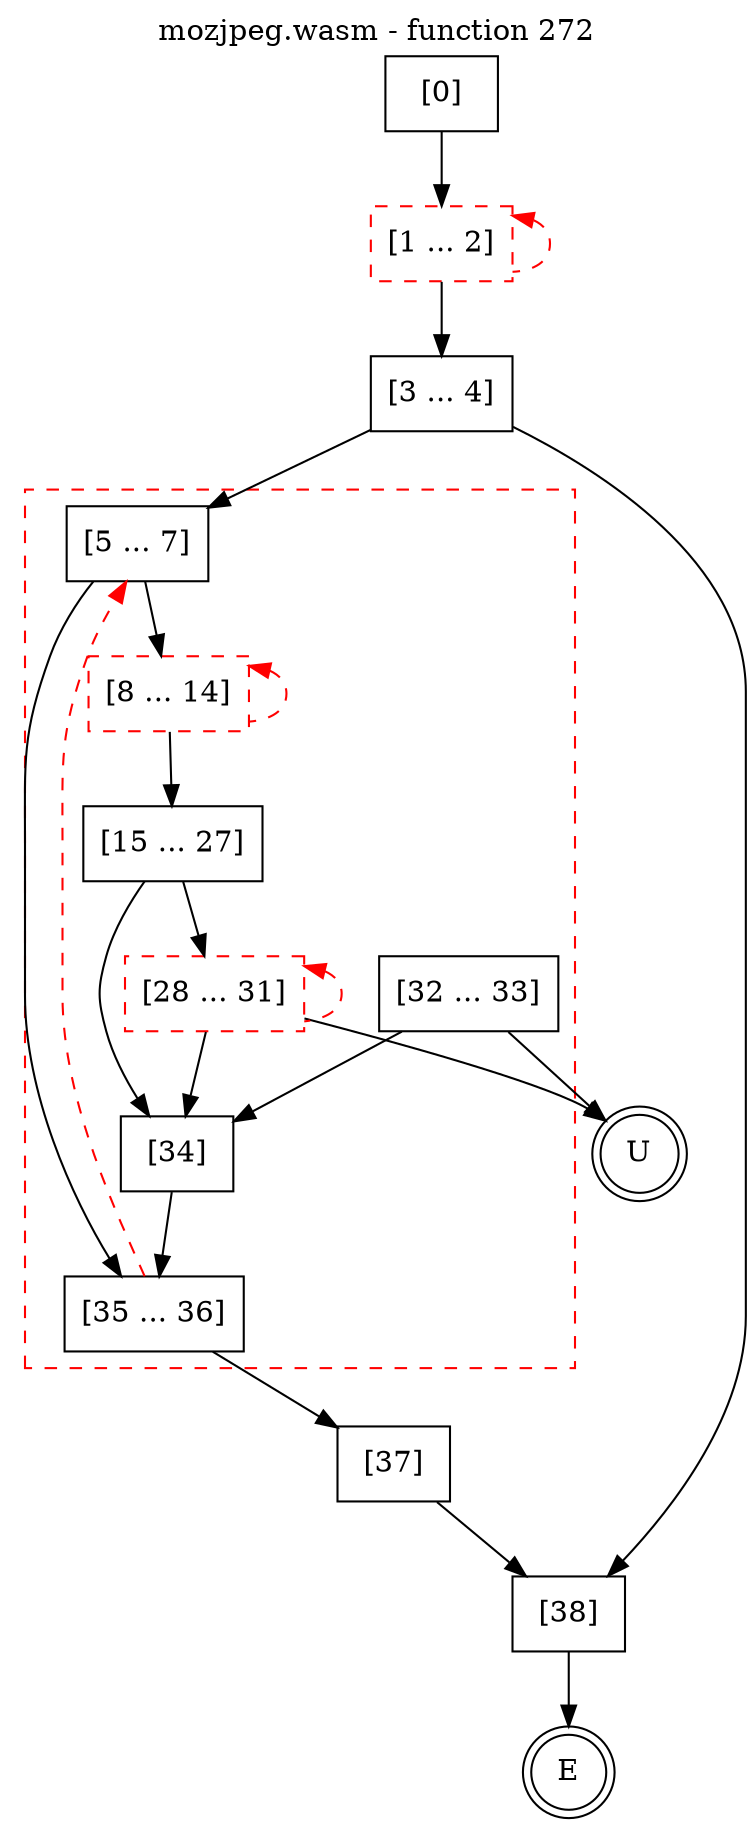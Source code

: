 digraph finite_state_machine {
    label = "mozjpeg.wasm - function 272"
    labelloc =  t
    labelfontsize = 16
    labelfontcolor = black
    labelfontname = "Helvetica"
    node [shape = doublecircle]; E U ;
    node [shape = box];
    node [shape=box, color=black, style=solid] 0[label="[0]"]
    node [shape=box, color=red, style=dashed] 1[label="[1 ... 2]"]
    node [shape=box, color=black, style=solid] 3[label="[3 ... 4]"]
    subgraph cluster_5{
    label = "";
    style = dashed color = red;
    node [shape=box, color=black, style=solid] 5[label="[5 ... 7]"]
    node [shape=box, color=red, style=dashed] 8[label="[8 ... 14]"]
    node [shape=box, color=black, style=solid] 15[label="[15 ... 27]"]
    node [shape=box, color=red, style=dashed] 28[label="[28 ... 31]"]
    node [shape=box, color=black, style=solid] 32[label="[32 ... 33]"]
    node [shape=box, color=black, style=solid] 34[label="[34]"]
    node [shape=box, color=black, style=solid] 35[label="[35 ... 36]"]
    }
    node [shape=box, color=black, style=solid] 37[label="[37]"]
    node [shape=box, color=black, style=solid] 38[label="[38]"]
    node [shape=box, color=black, style=solid] U[label="U"]
    0 -> 1;
    1 -> 3;
    1 -> 1[style="dashed" color="red" dir=back];
    3 -> 5;
    3 -> 38;
    5 -> 8;
    5 -> 35;
    8 -> 15;
    8 -> 8[style="dashed" color="red" dir=back];
    15 -> 28;
    15 -> 34;
    28 -> 34;
    28 -> U;
    28 -> 28[style="dashed" color="red" dir=back];
    32 -> 34;
    32 -> U;
    34 -> 35;
    35 -> 5[style="dashed" color="red"];
    35 -> 37;
    37 -> 38;
    38 -> E;
}
